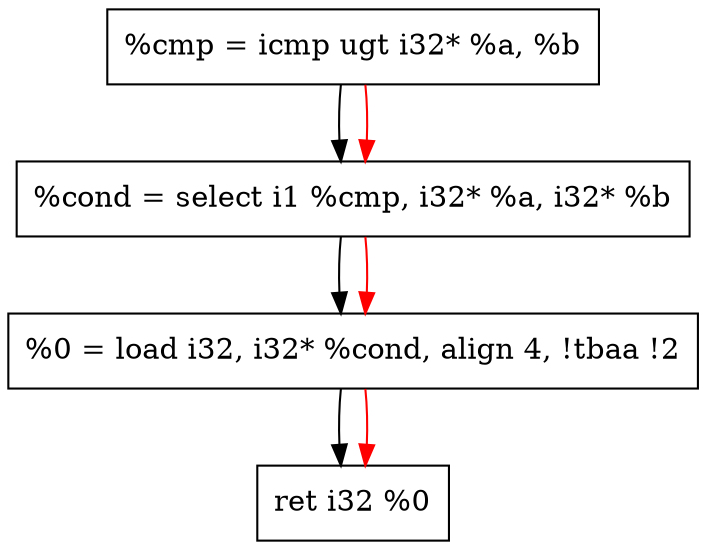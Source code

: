 digraph "CDFG for'func' function" {
	Node0x559cd615c530[shape=record, label="  %cmp = icmp ugt i32* %a, %b"];
	Node0x559cd60e6c98[shape=record, label="  %cond = select i1 %cmp, i32* %a, i32* %b"];
	Node0x559cd615c4b8[shape=record, label="  %0 = load i32, i32* %cond, align 4, !tbaa !2"];
	Node0x559cd615d478[shape=record, label="  ret i32 %0"];
	Node0x559cd615c530 -> Node0x559cd60e6c98
	Node0x559cd60e6c98 -> Node0x559cd615c4b8
	Node0x559cd615c4b8 -> Node0x559cd615d478
edge [color=red]
	Node0x559cd615c530 -> Node0x559cd60e6c98
	Node0x559cd60e6c98 -> Node0x559cd615c4b8
	Node0x559cd615c4b8 -> Node0x559cd615d478
}
